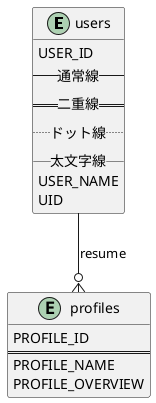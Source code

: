 @startuml example03

entity users {
USER_ID
--通常線--
==二重線==
..ドット線..
__太文字線__
USER_NAME
UID
}

entity profiles{
PROFILE_ID
'--
==
PROFILE_NAME
PROFILE_OVERVIEW
}

' users -r-o{ profiles : resume
users -d-o{ profiles : resume
' users -p-o{ profiles : resume
' users -l-o{ profiles : resume

@enduml
